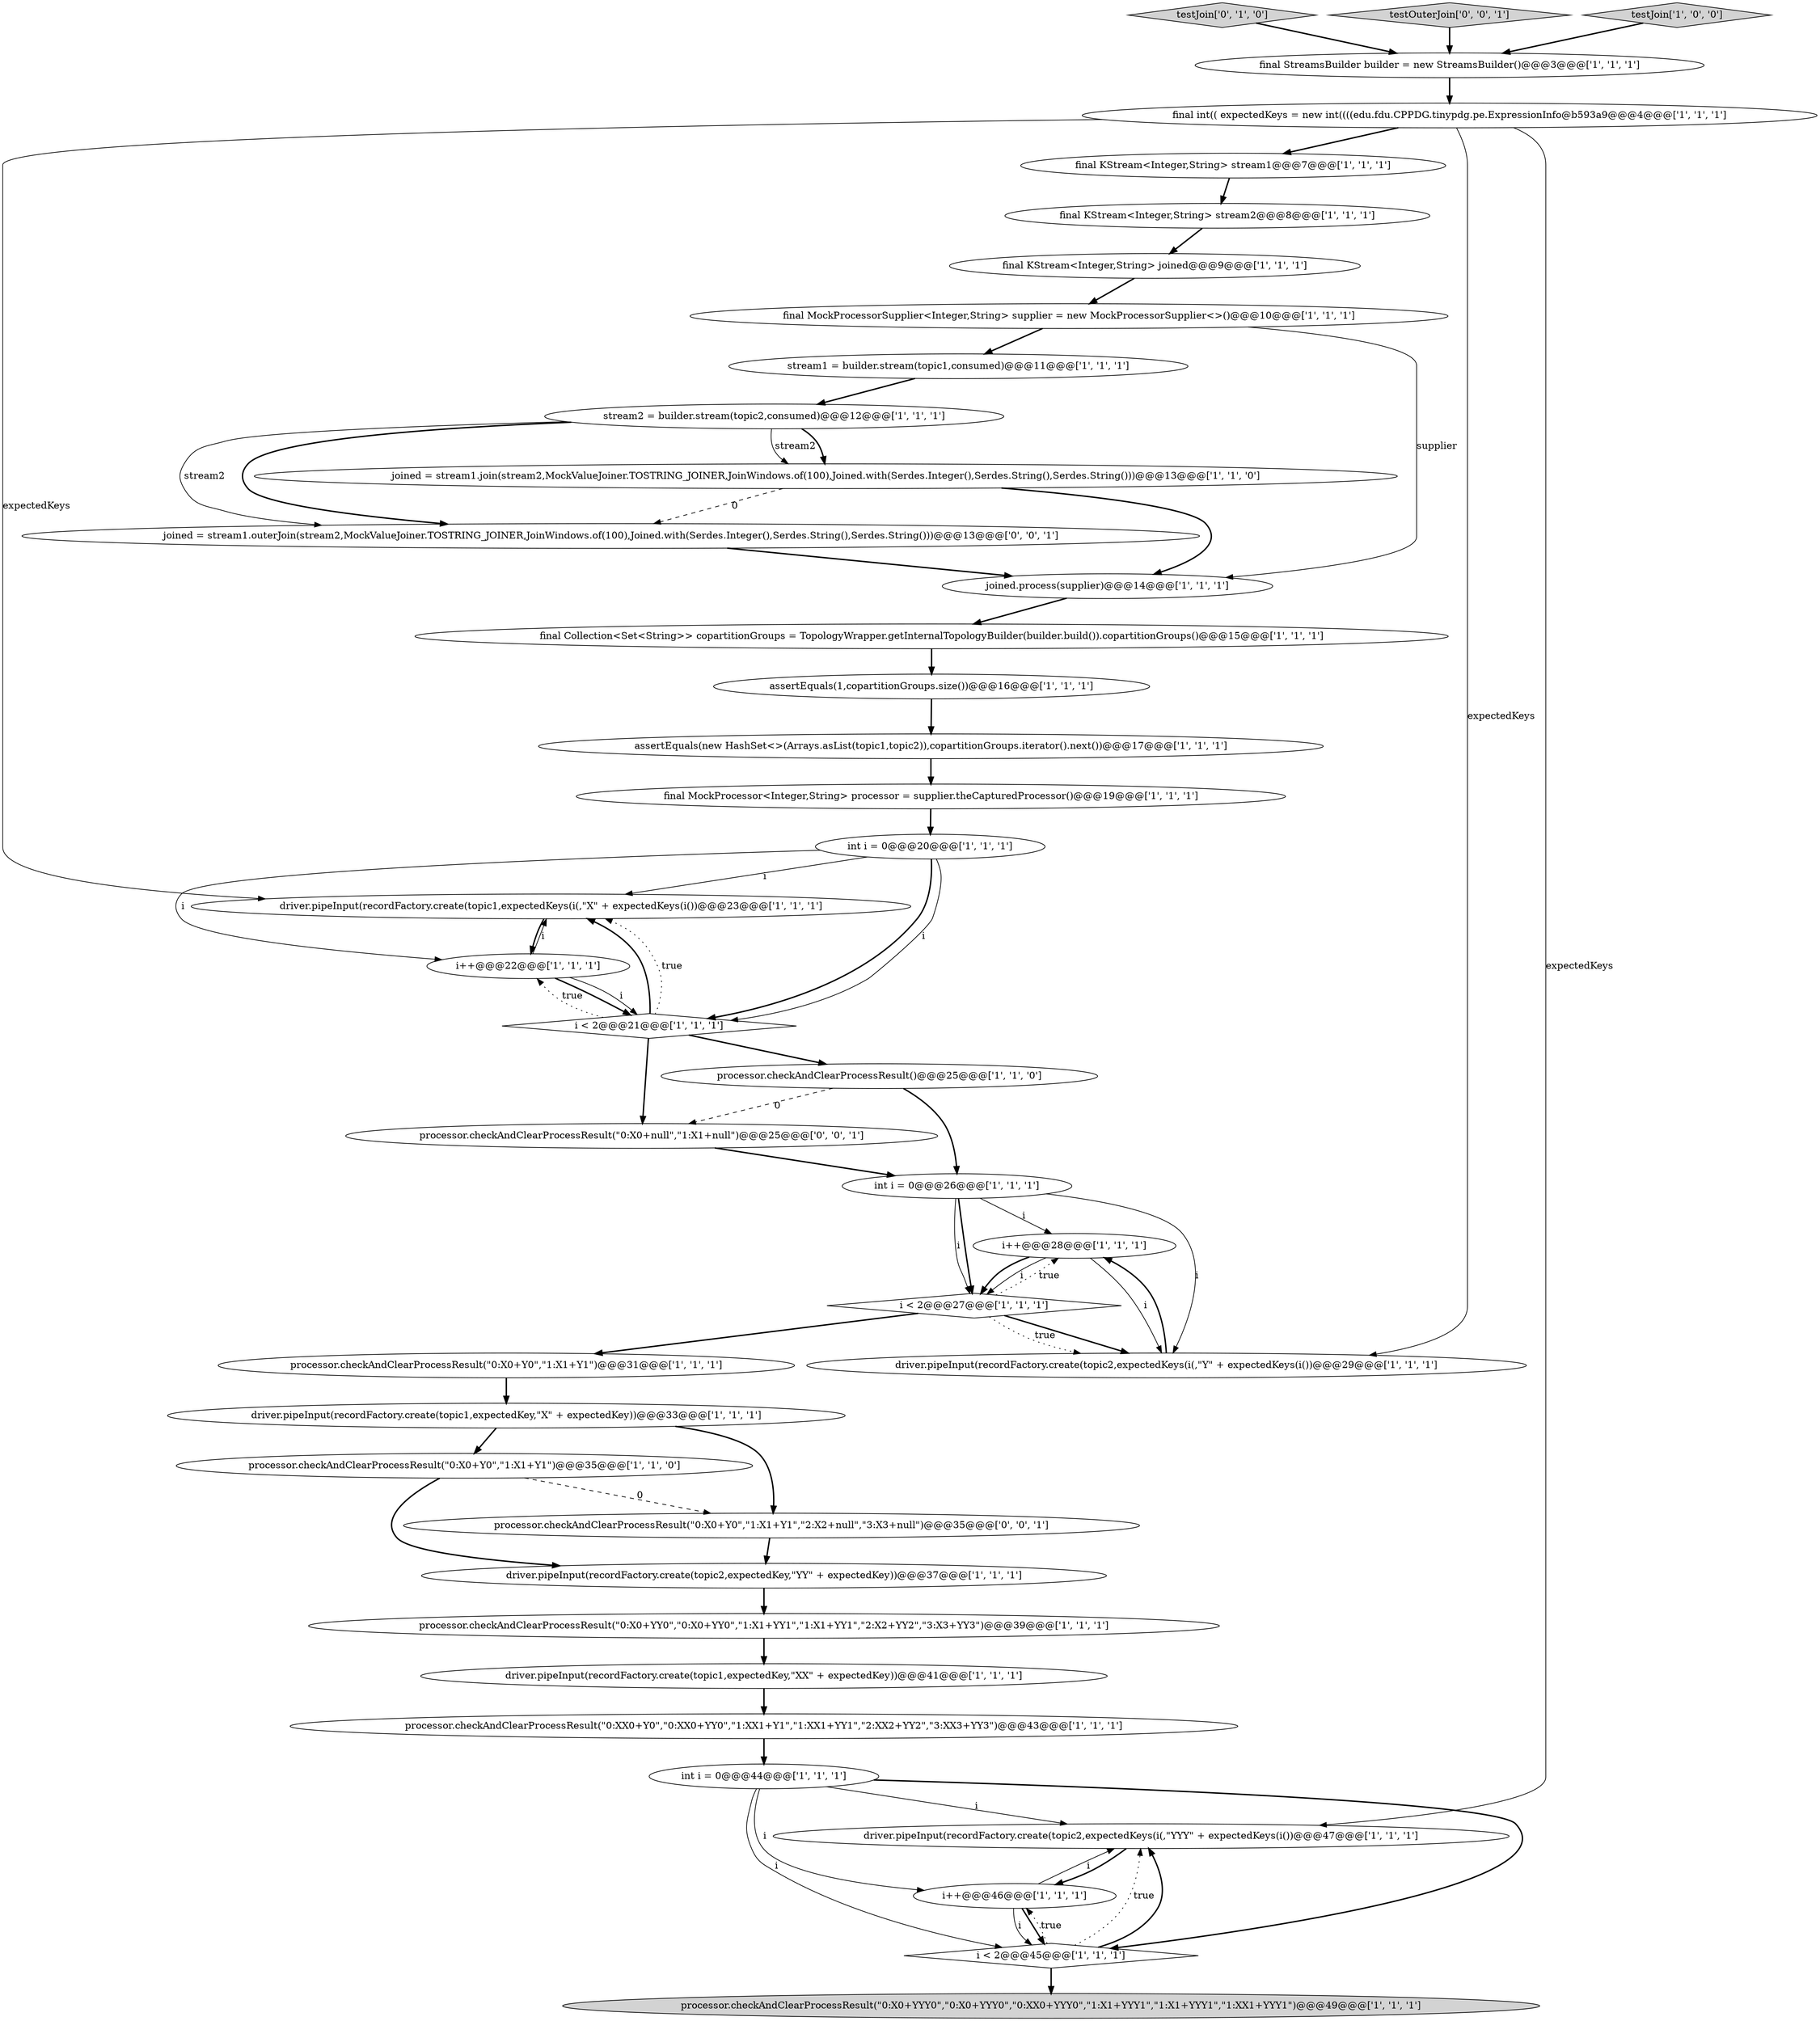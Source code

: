digraph {
8 [style = filled, label = "final KStream<Integer,String> stream1@@@7@@@['1', '1', '1']", fillcolor = white, shape = ellipse image = "AAA0AAABBB1BBB"];
39 [style = filled, label = "processor.checkAndClearProcessResult(\"0:X0+null\",\"1:X1+null\")@@@25@@@['0', '0', '1']", fillcolor = white, shape = ellipse image = "AAA0AAABBB3BBB"];
9 [style = filled, label = "i++@@@28@@@['1', '1', '1']", fillcolor = white, shape = ellipse image = "AAA0AAABBB1BBB"];
32 [style = filled, label = "i < 2@@@27@@@['1', '1', '1']", fillcolor = white, shape = diamond image = "AAA0AAABBB1BBB"];
33 [style = filled, label = "int i = 0@@@44@@@['1', '1', '1']", fillcolor = white, shape = ellipse image = "AAA0AAABBB1BBB"];
5 [style = filled, label = "driver.pipeInput(recordFactory.create(topic2,expectedKeys(i(,\"YYY\" + expectedKeys(i())@@@47@@@['1', '1', '1']", fillcolor = white, shape = ellipse image = "AAA0AAABBB1BBB"];
20 [style = filled, label = "int i = 0@@@20@@@['1', '1', '1']", fillcolor = white, shape = ellipse image = "AAA0AAABBB1BBB"];
22 [style = filled, label = "processor.checkAndClearProcessResult(\"0:X0+YYY0\",\"0:X0+YYY0\",\"0:XX0+YYY0\",\"1:X1+YYY1\",\"1:X1+YYY1\",\"1:XX1+YYY1\")@@@49@@@['1', '1', '1']", fillcolor = lightgray, shape = ellipse image = "AAA0AAABBB1BBB"];
21 [style = filled, label = "driver.pipeInput(recordFactory.create(topic1,expectedKeys(i(,\"X\" + expectedKeys(i())@@@23@@@['1', '1', '1']", fillcolor = white, shape = ellipse image = "AAA0AAABBB1BBB"];
36 [style = filled, label = "testJoin['0', '1', '0']", fillcolor = lightgray, shape = diamond image = "AAA0AAABBB2BBB"];
27 [style = filled, label = "final int(( expectedKeys = new int((((edu.fdu.CPPDG.tinypdg.pe.ExpressionInfo@b593a9@@@4@@@['1', '1', '1']", fillcolor = white, shape = ellipse image = "AAA0AAABBB1BBB"];
1 [style = filled, label = "processor.checkAndClearProcessResult(\"0:X0+Y0\",\"1:X1+Y1\")@@@35@@@['1', '1', '0']", fillcolor = white, shape = ellipse image = "AAA0AAABBB1BBB"];
7 [style = filled, label = "int i = 0@@@26@@@['1', '1', '1']", fillcolor = white, shape = ellipse image = "AAA0AAABBB1BBB"];
17 [style = filled, label = "final MockProcessorSupplier<Integer,String> supplier = new MockProcessorSupplier<>()@@@10@@@['1', '1', '1']", fillcolor = white, shape = ellipse image = "AAA0AAABBB1BBB"];
29 [style = filled, label = "joined = stream1.join(stream2,MockValueJoiner.TOSTRING_JOINER,JoinWindows.of(100),Joined.with(Serdes.Integer(),Serdes.String(),Serdes.String()))@@@13@@@['1', '1', '0']", fillcolor = white, shape = ellipse image = "AAA0AAABBB1BBB"];
35 [style = filled, label = "i++@@@46@@@['1', '1', '1']", fillcolor = white, shape = ellipse image = "AAA0AAABBB1BBB"];
15 [style = filled, label = "i++@@@22@@@['1', '1', '1']", fillcolor = white, shape = ellipse image = "AAA0AAABBB1BBB"];
34 [style = filled, label = "assertEquals(1,copartitionGroups.size())@@@16@@@['1', '1', '1']", fillcolor = white, shape = ellipse image = "AAA0AAABBB1BBB"];
4 [style = filled, label = "driver.pipeInput(recordFactory.create(topic2,expectedKey,\"YY\" + expectedKey))@@@37@@@['1', '1', '1']", fillcolor = white, shape = ellipse image = "AAA0AAABBB1BBB"];
26 [style = filled, label = "stream1 = builder.stream(topic1,consumed)@@@11@@@['1', '1', '1']", fillcolor = white, shape = ellipse image = "AAA0AAABBB1BBB"];
30 [style = filled, label = "processor.checkAndClearProcessResult(\"0:X0+Y0\",\"1:X1+Y1\")@@@31@@@['1', '1', '1']", fillcolor = white, shape = ellipse image = "AAA0AAABBB1BBB"];
2 [style = filled, label = "driver.pipeInput(recordFactory.create(topic1,expectedKey,\"XX\" + expectedKey))@@@41@@@['1', '1', '1']", fillcolor = white, shape = ellipse image = "AAA0AAABBB1BBB"];
37 [style = filled, label = "testOuterJoin['0', '0', '1']", fillcolor = lightgray, shape = diamond image = "AAA0AAABBB3BBB"];
31 [style = filled, label = "processor.checkAndClearProcessResult()@@@25@@@['1', '1', '0']", fillcolor = white, shape = ellipse image = "AAA0AAABBB1BBB"];
19 [style = filled, label = "final KStream<Integer,String> joined@@@9@@@['1', '1', '1']", fillcolor = white, shape = ellipse image = "AAA0AAABBB1BBB"];
25 [style = filled, label = "driver.pipeInput(recordFactory.create(topic1,expectedKey,\"X\" + expectedKey))@@@33@@@['1', '1', '1']", fillcolor = white, shape = ellipse image = "AAA0AAABBB1BBB"];
11 [style = filled, label = "final Collection<Set<String>> copartitionGroups = TopologyWrapper.getInternalTopologyBuilder(builder.build()).copartitionGroups()@@@15@@@['1', '1', '1']", fillcolor = white, shape = ellipse image = "AAA0AAABBB1BBB"];
14 [style = filled, label = "i < 2@@@45@@@['1', '1', '1']", fillcolor = white, shape = diamond image = "AAA0AAABBB1BBB"];
18 [style = filled, label = "processor.checkAndClearProcessResult(\"0:XX0+Y0\",\"0:XX0+YY0\",\"1:XX1+Y1\",\"1:XX1+YY1\",\"2:XX2+YY2\",\"3:XX3+YY3\")@@@43@@@['1', '1', '1']", fillcolor = white, shape = ellipse image = "AAA0AAABBB1BBB"];
0 [style = filled, label = "final MockProcessor<Integer,String> processor = supplier.theCapturedProcessor()@@@19@@@['1', '1', '1']", fillcolor = white, shape = ellipse image = "AAA0AAABBB1BBB"];
13 [style = filled, label = "joined.process(supplier)@@@14@@@['1', '1', '1']", fillcolor = white, shape = ellipse image = "AAA0AAABBB1BBB"];
12 [style = filled, label = "testJoin['1', '0', '0']", fillcolor = lightgray, shape = diamond image = "AAA0AAABBB1BBB"];
16 [style = filled, label = "i < 2@@@21@@@['1', '1', '1']", fillcolor = white, shape = diamond image = "AAA0AAABBB1BBB"];
23 [style = filled, label = "stream2 = builder.stream(topic2,consumed)@@@12@@@['1', '1', '1']", fillcolor = white, shape = ellipse image = "AAA0AAABBB1BBB"];
24 [style = filled, label = "processor.checkAndClearProcessResult(\"0:X0+YY0\",\"0:X0+YY0\",\"1:X1+YY1\",\"1:X1+YY1\",\"2:X2+YY2\",\"3:X3+YY3\")@@@39@@@['1', '1', '1']", fillcolor = white, shape = ellipse image = "AAA0AAABBB1BBB"];
38 [style = filled, label = "processor.checkAndClearProcessResult(\"0:X0+Y0\",\"1:X1+Y1\",\"2:X2+null\",\"3:X3+null\")@@@35@@@['0', '0', '1']", fillcolor = white, shape = ellipse image = "AAA0AAABBB3BBB"];
40 [style = filled, label = "joined = stream1.outerJoin(stream2,MockValueJoiner.TOSTRING_JOINER,JoinWindows.of(100),Joined.with(Serdes.Integer(),Serdes.String(),Serdes.String()))@@@13@@@['0', '0', '1']", fillcolor = white, shape = ellipse image = "AAA0AAABBB3BBB"];
28 [style = filled, label = "final StreamsBuilder builder = new StreamsBuilder()@@@3@@@['1', '1', '1']", fillcolor = white, shape = ellipse image = "AAA0AAABBB1BBB"];
6 [style = filled, label = "final KStream<Integer,String> stream2@@@8@@@['1', '1', '1']", fillcolor = white, shape = ellipse image = "AAA0AAABBB1BBB"];
10 [style = filled, label = "driver.pipeInput(recordFactory.create(topic2,expectedKeys(i(,\"Y\" + expectedKeys(i())@@@29@@@['1', '1', '1']", fillcolor = white, shape = ellipse image = "AAA0AAABBB1BBB"];
3 [style = filled, label = "assertEquals(new HashSet<>(Arrays.asList(topic1,topic2)),copartitionGroups.iterator().next())@@@17@@@['1', '1', '1']", fillcolor = white, shape = ellipse image = "AAA0AAABBB1BBB"];
23->29 [style = solid, label="stream2"];
27->21 [style = solid, label="expectedKeys"];
7->32 [style = bold, label=""];
1->4 [style = bold, label=""];
33->14 [style = bold, label=""];
17->26 [style = bold, label=""];
25->1 [style = bold, label=""];
4->24 [style = bold, label=""];
37->28 [style = bold, label=""];
7->32 [style = solid, label="i"];
12->28 [style = bold, label=""];
35->5 [style = solid, label="i"];
24->2 [style = bold, label=""];
20->21 [style = solid, label="i"];
32->9 [style = dotted, label="true"];
17->13 [style = solid, label="supplier"];
21->15 [style = bold, label=""];
9->32 [style = bold, label=""];
18->33 [style = bold, label=""];
14->22 [style = bold, label=""];
16->15 [style = dotted, label="true"];
36->28 [style = bold, label=""];
38->4 [style = bold, label=""];
31->39 [style = dashed, label="0"];
30->25 [style = bold, label=""];
2->18 [style = bold, label=""];
35->14 [style = solid, label="i"];
8->6 [style = bold, label=""];
19->17 [style = bold, label=""];
6->19 [style = bold, label=""];
7->10 [style = solid, label="i"];
15->16 [style = bold, label=""];
32->30 [style = bold, label=""];
40->13 [style = bold, label=""];
13->11 [style = bold, label=""];
35->14 [style = bold, label=""];
31->7 [style = bold, label=""];
32->10 [style = bold, label=""];
9->10 [style = solid, label="i"];
3->0 [style = bold, label=""];
7->9 [style = solid, label="i"];
33->5 [style = solid, label="i"];
15->21 [style = solid, label="i"];
23->29 [style = bold, label=""];
23->40 [style = solid, label="stream2"];
11->34 [style = bold, label=""];
9->32 [style = solid, label="i"];
20->16 [style = bold, label=""];
14->5 [style = dotted, label="true"];
39->7 [style = bold, label=""];
34->3 [style = bold, label=""];
20->16 [style = solid, label="i"];
33->35 [style = solid, label="i"];
23->40 [style = bold, label=""];
16->21 [style = bold, label=""];
16->31 [style = bold, label=""];
15->16 [style = solid, label="i"];
26->23 [style = bold, label=""];
33->14 [style = solid, label="i"];
29->40 [style = dashed, label="0"];
16->21 [style = dotted, label="true"];
1->38 [style = dashed, label="0"];
0->20 [style = bold, label=""];
16->39 [style = bold, label=""];
10->9 [style = bold, label=""];
28->27 [style = bold, label=""];
14->35 [style = dotted, label="true"];
32->10 [style = dotted, label="true"];
27->5 [style = solid, label="expectedKeys"];
27->8 [style = bold, label=""];
5->35 [style = bold, label=""];
27->10 [style = solid, label="expectedKeys"];
20->15 [style = solid, label="i"];
14->5 [style = bold, label=""];
25->38 [style = bold, label=""];
29->13 [style = bold, label=""];
}
